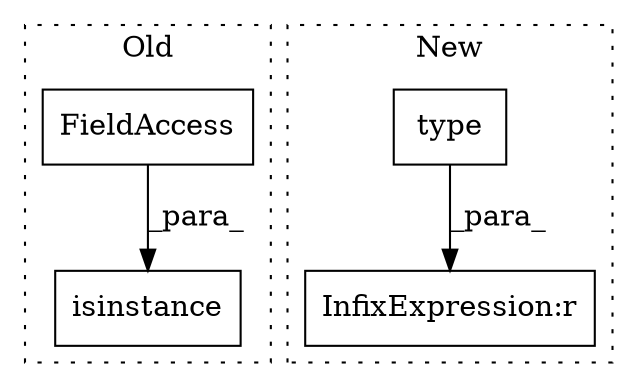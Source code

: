digraph G {
subgraph cluster0 {
1 [label="isinstance" a="32" s="3635,3656" l="11,1" shape="box"];
3 [label="FieldAccess" a="22" s="3652" l="4" shape="box"];
label = "Old";
style="dotted";
}
subgraph cluster1 {
2 [label="type" a="32" s="3464,3474" l="5,1" shape="box"];
4 [label="InfixExpression:r" a="27" s="3475" l="4" shape="box"];
label = "New";
style="dotted";
}
2 -> 4 [label="_para_"];
3 -> 1 [label="_para_"];
}
